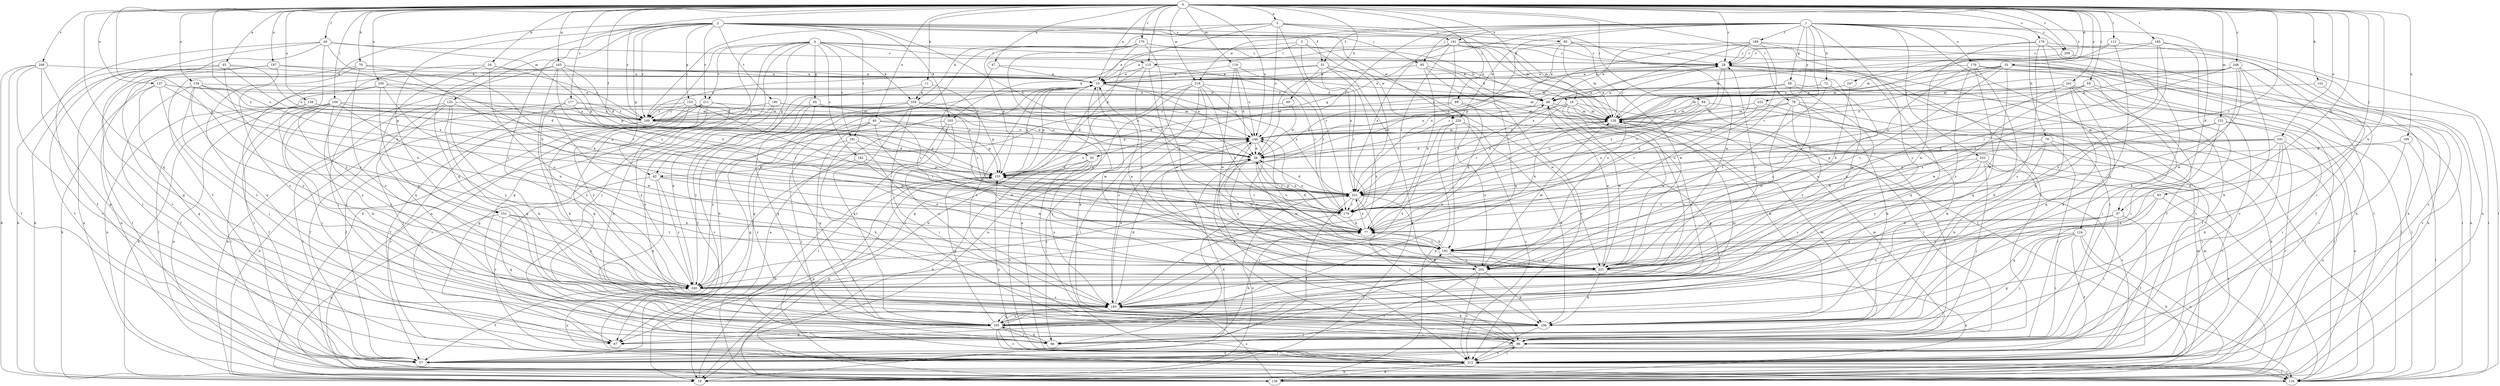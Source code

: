 strict digraph  {
0;
1;
2;
3;
4;
5;
10;
11;
16;
18;
19;
28;
33;
37;
38;
40;
45;
47;
48;
49;
50;
51;
57;
58;
62;
65;
67;
69;
70;
72;
76;
77;
78;
84;
85;
86;
89;
93;
94;
95;
96;
101;
103;
104;
106;
109;
112;
115;
116;
118;
123;
124;
125;
126;
134;
136;
137;
139;
141;
146;
151;
153;
155;
163;
165;
170;
174;
176;
177;
179;
181;
182;
183;
185;
189;
190;
191;
192;
195;
197;
202;
208;
209;
211;
212;
218;
220;
221;
230;
231;
232;
233;
240;
241;
247;
248;
249;
0 -> 5  [label=a];
0 -> 10  [label=a];
0 -> 11  [label=b];
0 -> 16  [label=b];
0 -> 18  [label=b];
0 -> 28  [label=c];
0 -> 33  [label=d];
0 -> 37  [label=d];
0 -> 40  [label=e];
0 -> 45  [label=e];
0 -> 47  [label=e];
0 -> 49  [label=f];
0 -> 50  [label=f];
0 -> 69  [label=h];
0 -> 70  [label=h];
0 -> 78  [label=i];
0 -> 84  [label=i];
0 -> 89  [label=j];
0 -> 93  [label=j];
0 -> 94  [label=j];
0 -> 101  [label=k];
0 -> 109  [label=l];
0 -> 112  [label=l];
0 -> 115  [label=l];
0 -> 118  [label=m];
0 -> 123  [label=m];
0 -> 134  [label=n];
0 -> 137  [label=o];
0 -> 139  [label=o];
0 -> 141  [label=o];
0 -> 146  [label=o];
0 -> 151  [label=p];
0 -> 163  [label=q];
0 -> 165  [label=q];
0 -> 170  [label=r];
0 -> 174  [label=r];
0 -> 176  [label=s];
0 -> 177  [label=s];
0 -> 185  [label=t];
0 -> 195  [label=u];
0 -> 197  [label=u];
0 -> 202  [label=u];
0 -> 208  [label=v];
0 -> 209  [label=v];
0 -> 218  [label=w];
0 -> 230  [label=x];
0 -> 231  [label=x];
0 -> 241  [label=z];
0 -> 247  [label=z];
0 -> 248  [label=z];
0 -> 249  [label=z];
1 -> 37  [label=d];
1 -> 50  [label=f];
1 -> 51  [label=f];
1 -> 58  [label=g];
1 -> 62  [label=g];
1 -> 72  [label=h];
1 -> 76  [label=h];
1 -> 95  [label=j];
1 -> 124  [label=m];
1 -> 174  [label=r];
1 -> 179  [label=s];
1 -> 181  [label=s];
1 -> 189  [label=t];
1 -> 209  [label=v];
1 -> 218  [label=w];
1 -> 220  [label=w];
1 -> 232  [label=y];
1 -> 233  [label=y];
1 -> 240  [label=y];
2 -> 38  [label=d];
2 -> 51  [label=f];
2 -> 57  [label=f];
2 -> 62  [label=g];
2 -> 95  [label=j];
2 -> 103  [label=k];
2 -> 125  [label=m];
2 -> 126  [label=m];
2 -> 151  [label=p];
2 -> 153  [label=p];
2 -> 165  [label=q];
2 -> 181  [label=s];
2 -> 190  [label=t];
2 -> 191  [label=t];
2 -> 211  [label=v];
2 -> 220  [label=w];
2 -> 240  [label=y];
2 -> 249  [label=z];
3 -> 103  [label=k];
3 -> 115  [label=l];
3 -> 174  [label=r];
3 -> 220  [label=w];
3 -> 231  [label=x];
4 -> 18  [label=b];
4 -> 19  [label=b];
4 -> 28  [label=c];
4 -> 62  [label=g];
4 -> 65  [label=g];
4 -> 67  [label=g];
4 -> 96  [label=j];
4 -> 104  [label=k];
4 -> 115  [label=l];
4 -> 136  [label=n];
4 -> 182  [label=s];
4 -> 191  [label=t];
4 -> 211  [label=v];
5 -> 85  [label=i];
5 -> 104  [label=k];
5 -> 126  [label=m];
5 -> 146  [label=o];
5 -> 155  [label=p];
5 -> 174  [label=r];
5 -> 221  [label=w];
5 -> 249  [label=z];
10 -> 48  [label=e];
10 -> 67  [label=g];
10 -> 146  [label=o];
10 -> 155  [label=p];
10 -> 183  [label=s];
10 -> 221  [label=w];
10 -> 231  [label=x];
11 -> 57  [label=f];
11 -> 104  [label=k];
11 -> 192  [label=t];
16 -> 10  [label=a];
16 -> 86  [label=i];
16 -> 165  [label=q];
16 -> 202  [label=u];
16 -> 249  [label=z];
18 -> 86  [label=i];
18 -> 106  [label=k];
18 -> 126  [label=m];
18 -> 146  [label=o];
18 -> 174  [label=r];
18 -> 183  [label=s];
18 -> 221  [label=w];
19 -> 38  [label=d];
19 -> 126  [label=m];
19 -> 155  [label=p];
19 -> 231  [label=x];
28 -> 10  [label=a];
28 -> 38  [label=d];
28 -> 77  [label=h];
28 -> 165  [label=q];
28 -> 174  [label=r];
28 -> 212  [label=v];
28 -> 221  [label=w];
33 -> 10  [label=a];
33 -> 19  [label=b];
33 -> 38  [label=d];
33 -> 116  [label=l];
33 -> 126  [label=m];
33 -> 136  [label=n];
33 -> 192  [label=t];
33 -> 221  [label=w];
33 -> 231  [label=x];
37 -> 57  [label=f];
37 -> 77  [label=h];
37 -> 86  [label=i];
37 -> 183  [label=s];
37 -> 192  [label=t];
38 -> 155  [label=p];
38 -> 174  [label=r];
38 -> 202  [label=u];
38 -> 212  [label=v];
38 -> 221  [label=w];
40 -> 67  [label=g];
40 -> 86  [label=i];
40 -> 146  [label=o];
40 -> 155  [label=p];
40 -> 165  [label=q];
40 -> 221  [label=w];
45 -> 10  [label=a];
45 -> 19  [label=b];
45 -> 57  [label=f];
45 -> 146  [label=o];
45 -> 202  [label=u];
45 -> 231  [label=x];
47 -> 10  [label=a];
47 -> 126  [label=m];
47 -> 231  [label=x];
48 -> 67  [label=g];
48 -> 126  [label=m];
48 -> 155  [label=p];
48 -> 221  [label=w];
49 -> 28  [label=c];
49 -> 57  [label=f];
49 -> 67  [label=g];
49 -> 77  [label=h];
49 -> 155  [label=p];
49 -> 212  [label=v];
49 -> 240  [label=y];
50 -> 19  [label=b];
50 -> 86  [label=i];
50 -> 155  [label=p];
50 -> 183  [label=s];
50 -> 212  [label=v];
51 -> 10  [label=a];
51 -> 19  [label=b];
51 -> 38  [label=d];
51 -> 174  [label=r];
51 -> 221  [label=w];
51 -> 240  [label=y];
51 -> 249  [label=z];
58 -> 48  [label=e];
58 -> 116  [label=l];
58 -> 202  [label=u];
58 -> 231  [label=x];
58 -> 240  [label=y];
58 -> 249  [label=z];
62 -> 165  [label=q];
62 -> 192  [label=t];
62 -> 212  [label=v];
62 -> 231  [label=x];
62 -> 240  [label=y];
65 -> 126  [label=m];
65 -> 165  [label=q];
65 -> 174  [label=r];
65 -> 212  [label=v];
65 -> 240  [label=y];
69 -> 38  [label=d];
69 -> 249  [label=z];
70 -> 10  [label=a];
70 -> 136  [label=n];
70 -> 165  [label=q];
70 -> 174  [label=r];
70 -> 183  [label=s];
72 -> 48  [label=e];
72 -> 192  [label=t];
72 -> 202  [label=u];
76 -> 38  [label=d];
76 -> 86  [label=i];
76 -> 106  [label=k];
76 -> 212  [label=v];
76 -> 240  [label=y];
77 -> 38  [label=d];
77 -> 146  [label=o];
77 -> 192  [label=t];
77 -> 231  [label=x];
78 -> 19  [label=b];
78 -> 106  [label=k];
78 -> 116  [label=l];
78 -> 126  [label=m];
78 -> 221  [label=w];
78 -> 231  [label=x];
78 -> 240  [label=y];
84 -> 96  [label=j];
84 -> 116  [label=l];
84 -> 126  [label=m];
84 -> 174  [label=r];
84 -> 231  [label=x];
85 -> 28  [label=c];
85 -> 48  [label=e];
85 -> 86  [label=i];
85 -> 126  [label=m];
85 -> 221  [label=w];
85 -> 231  [label=x];
86 -> 28  [label=c];
86 -> 57  [label=f];
86 -> 126  [label=m];
86 -> 146  [label=o];
86 -> 212  [label=v];
89 -> 38  [label=d];
89 -> 77  [label=h];
89 -> 183  [label=s];
89 -> 249  [label=z];
93 -> 165  [label=q];
93 -> 174  [label=r];
93 -> 192  [label=t];
93 -> 212  [label=v];
94 -> 48  [label=e];
94 -> 96  [label=j];
94 -> 116  [label=l];
94 -> 146  [label=o];
94 -> 221  [label=w];
95 -> 10  [label=a];
95 -> 48  [label=e];
95 -> 77  [label=h];
95 -> 116  [label=l];
95 -> 212  [label=v];
96 -> 77  [label=h];
96 -> 126  [label=m];
96 -> 165  [label=q];
96 -> 192  [label=t];
101 -> 48  [label=e];
101 -> 212  [label=v];
103 -> 86  [label=i];
103 -> 116  [label=l];
103 -> 146  [label=o];
103 -> 183  [label=s];
103 -> 240  [label=y];
104 -> 86  [label=i];
104 -> 155  [label=p];
104 -> 165  [label=q];
104 -> 174  [label=r];
104 -> 212  [label=v];
104 -> 249  [label=z];
106 -> 10  [label=a];
106 -> 96  [label=j];
106 -> 212  [label=v];
109 -> 57  [label=f];
109 -> 96  [label=j];
109 -> 106  [label=k];
109 -> 116  [label=l];
109 -> 136  [label=n];
109 -> 155  [label=p];
109 -> 183  [label=s];
109 -> 240  [label=y];
109 -> 249  [label=z];
112 -> 28  [label=c];
112 -> 86  [label=i];
112 -> 146  [label=o];
112 -> 183  [label=s];
115 -> 10  [label=a];
115 -> 19  [label=b];
115 -> 174  [label=r];
115 -> 202  [label=u];
115 -> 221  [label=w];
116 -> 212  [label=v];
118 -> 10  [label=a];
118 -> 38  [label=d];
118 -> 146  [label=o];
118 -> 174  [label=r];
118 -> 221  [label=w];
123 -> 86  [label=i];
123 -> 136  [label=n];
123 -> 146  [label=o];
123 -> 183  [label=s];
123 -> 192  [label=t];
123 -> 231  [label=x];
124 -> 19  [label=b];
124 -> 57  [label=f];
124 -> 67  [label=g];
124 -> 86  [label=i];
124 -> 96  [label=j];
124 -> 136  [label=n];
124 -> 192  [label=t];
125 -> 57  [label=f];
125 -> 77  [label=h];
125 -> 96  [label=j];
125 -> 106  [label=k];
125 -> 116  [label=l];
125 -> 165  [label=q];
125 -> 249  [label=z];
126 -> 28  [label=c];
126 -> 77  [label=h];
126 -> 146  [label=o];
134 -> 38  [label=d];
134 -> 48  [label=e];
134 -> 57  [label=f];
134 -> 183  [label=s];
134 -> 231  [label=x];
134 -> 240  [label=y];
134 -> 249  [label=z];
136 -> 10  [label=a];
136 -> 126  [label=m];
136 -> 155  [label=p];
136 -> 183  [label=s];
137 -> 19  [label=b];
137 -> 48  [label=e];
137 -> 67  [label=g];
137 -> 77  [label=h];
137 -> 96  [label=j];
137 -> 126  [label=m];
139 -> 19  [label=b];
139 -> 126  [label=m];
139 -> 240  [label=y];
139 -> 249  [label=z];
141 -> 38  [label=d];
141 -> 77  [label=h];
141 -> 86  [label=i];
141 -> 106  [label=k];
141 -> 136  [label=n];
141 -> 155  [label=p];
141 -> 212  [label=v];
141 -> 231  [label=x];
146 -> 38  [label=d];
146 -> 86  [label=i];
146 -> 126  [label=m];
146 -> 202  [label=u];
146 -> 221  [label=w];
151 -> 77  [label=h];
151 -> 136  [label=n];
151 -> 165  [label=q];
151 -> 192  [label=t];
151 -> 240  [label=y];
153 -> 38  [label=d];
153 -> 57  [label=f];
153 -> 106  [label=k];
153 -> 126  [label=m];
153 -> 192  [label=t];
153 -> 240  [label=y];
153 -> 249  [label=z];
155 -> 10  [label=a];
155 -> 19  [label=b];
155 -> 28  [label=c];
155 -> 77  [label=h];
155 -> 146  [label=o];
155 -> 174  [label=r];
155 -> 231  [label=x];
163 -> 10  [label=a];
163 -> 38  [label=d];
163 -> 48  [label=e];
163 -> 96  [label=j];
163 -> 116  [label=l];
163 -> 155  [label=p];
163 -> 174  [label=r];
163 -> 183  [label=s];
165 -> 67  [label=g];
165 -> 86  [label=i];
165 -> 96  [label=j];
165 -> 116  [label=l];
165 -> 126  [label=m];
165 -> 155  [label=p];
165 -> 183  [label=s];
165 -> 212  [label=v];
170 -> 10  [label=a];
170 -> 19  [label=b];
170 -> 28  [label=c];
170 -> 48  [label=e];
170 -> 155  [label=p];
170 -> 174  [label=r];
170 -> 192  [label=t];
174 -> 77  [label=h];
174 -> 183  [label=s];
176 -> 28  [label=c];
176 -> 106  [label=k];
176 -> 136  [label=n];
176 -> 165  [label=q];
176 -> 183  [label=s];
176 -> 221  [label=w];
177 -> 19  [label=b];
177 -> 126  [label=m];
177 -> 174  [label=r];
177 -> 221  [label=w];
177 -> 240  [label=y];
177 -> 249  [label=z];
179 -> 10  [label=a];
179 -> 57  [label=f];
179 -> 77  [label=h];
179 -> 106  [label=k];
179 -> 116  [label=l];
179 -> 165  [label=q];
179 -> 212  [label=v];
179 -> 240  [label=y];
181 -> 10  [label=a];
181 -> 28  [label=c];
181 -> 116  [label=l];
181 -> 165  [label=q];
181 -> 174  [label=r];
181 -> 192  [label=t];
181 -> 202  [label=u];
181 -> 231  [label=x];
182 -> 155  [label=p];
182 -> 221  [label=w];
182 -> 240  [label=y];
183 -> 38  [label=d];
183 -> 48  [label=e];
183 -> 106  [label=k];
183 -> 146  [label=o];
183 -> 165  [label=q];
185 -> 28  [label=c];
185 -> 116  [label=l];
185 -> 126  [label=m];
185 -> 165  [label=q];
185 -> 192  [label=t];
185 -> 240  [label=y];
189 -> 19  [label=b];
189 -> 28  [label=c];
189 -> 48  [label=e];
189 -> 136  [label=n];
189 -> 155  [label=p];
189 -> 202  [label=u];
189 -> 231  [label=x];
190 -> 38  [label=d];
190 -> 67  [label=g];
190 -> 126  [label=m];
190 -> 146  [label=o];
190 -> 183  [label=s];
190 -> 249  [label=z];
191 -> 38  [label=d];
191 -> 96  [label=j];
191 -> 106  [label=k];
191 -> 202  [label=u];
192 -> 77  [label=h];
192 -> 146  [label=o];
192 -> 202  [label=u];
192 -> 221  [label=w];
195 -> 38  [label=d];
195 -> 86  [label=i];
195 -> 116  [label=l];
197 -> 10  [label=a];
197 -> 19  [label=b];
197 -> 77  [label=h];
197 -> 116  [label=l];
197 -> 136  [label=n];
197 -> 183  [label=s];
202 -> 57  [label=f];
202 -> 106  [label=k];
202 -> 126  [label=m];
202 -> 212  [label=v];
208 -> 10  [label=a];
208 -> 19  [label=b];
208 -> 57  [label=f];
208 -> 67  [label=g];
208 -> 96  [label=j];
208 -> 212  [label=v];
209 -> 126  [label=m];
209 -> 212  [label=v];
211 -> 38  [label=d];
211 -> 57  [label=f];
211 -> 106  [label=k];
211 -> 165  [label=q];
211 -> 212  [label=v];
211 -> 240  [label=y];
211 -> 249  [label=z];
212 -> 10  [label=a];
212 -> 19  [label=b];
212 -> 86  [label=i];
212 -> 116  [label=l];
212 -> 136  [label=n];
212 -> 155  [label=p];
212 -> 240  [label=y];
218 -> 48  [label=e];
218 -> 67  [label=g];
218 -> 77  [label=h];
218 -> 96  [label=j];
218 -> 116  [label=l];
218 -> 136  [label=n];
218 -> 146  [label=o];
218 -> 183  [label=s];
220 -> 106  [label=k];
220 -> 136  [label=n];
220 -> 146  [label=o];
220 -> 183  [label=s];
220 -> 202  [label=u];
220 -> 212  [label=v];
221 -> 10  [label=a];
221 -> 28  [label=c];
221 -> 48  [label=e];
221 -> 106  [label=k];
221 -> 136  [label=n];
221 -> 240  [label=y];
230 -> 48  [label=e];
230 -> 116  [label=l];
230 -> 136  [label=n];
230 -> 202  [label=u];
230 -> 231  [label=x];
230 -> 240  [label=y];
231 -> 38  [label=d];
231 -> 57  [label=f];
231 -> 86  [label=i];
231 -> 96  [label=j];
231 -> 106  [label=k];
231 -> 155  [label=p];
231 -> 174  [label=r];
232 -> 106  [label=k];
232 -> 126  [label=m];
232 -> 174  [label=r];
233 -> 96  [label=j];
233 -> 116  [label=l];
233 -> 155  [label=p];
233 -> 165  [label=q];
233 -> 183  [label=s];
233 -> 212  [label=v];
240 -> 10  [label=a];
240 -> 57  [label=f];
240 -> 183  [label=s];
240 -> 231  [label=x];
241 -> 48  [label=e];
241 -> 57  [label=f];
241 -> 106  [label=k];
241 -> 126  [label=m];
241 -> 165  [label=q];
241 -> 202  [label=u];
241 -> 212  [label=v];
247 -> 48  [label=e];
247 -> 77  [label=h];
248 -> 10  [label=a];
248 -> 57  [label=f];
248 -> 106  [label=k];
248 -> 126  [label=m];
248 -> 174  [label=r];
248 -> 202  [label=u];
248 -> 221  [label=w];
248 -> 231  [label=x];
249 -> 19  [label=b];
249 -> 146  [label=o];
249 -> 155  [label=p];
249 -> 212  [label=v];
}
